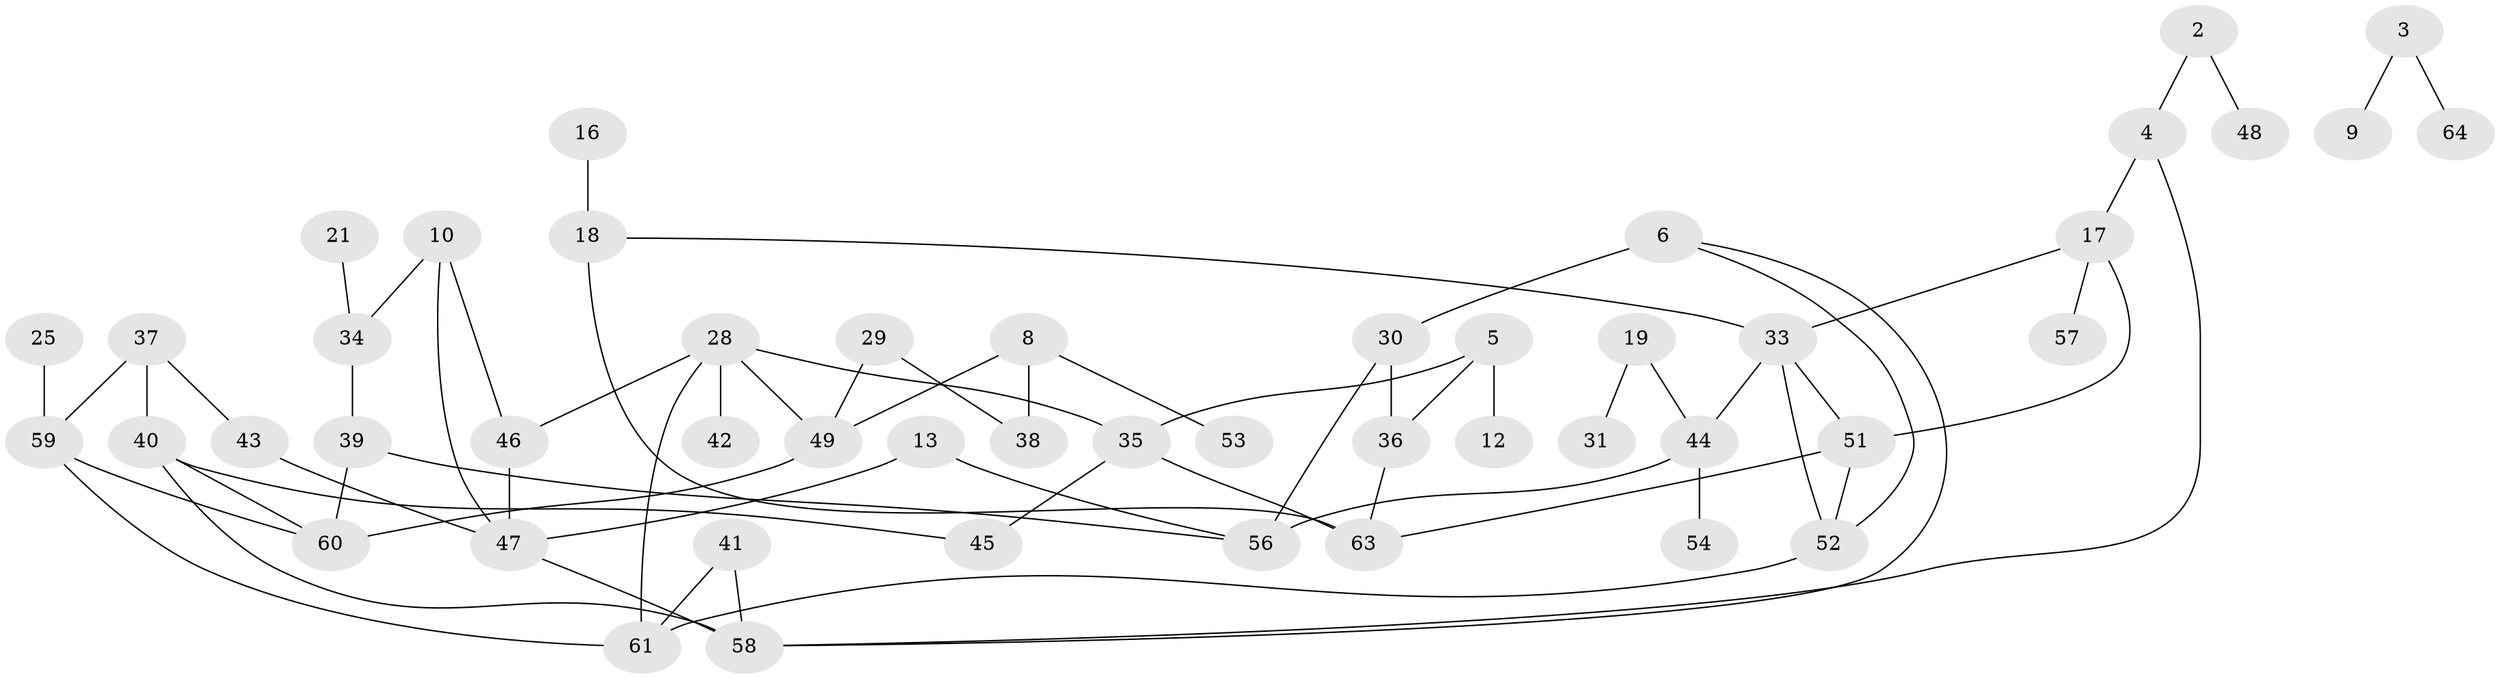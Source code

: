 // original degree distribution, {1: 0.25471698113207547, 0: 0.11320754716981132, 4: 0.12264150943396226, 2: 0.25471698113207547, 3: 0.20754716981132076, 5: 0.04716981132075472}
// Generated by graph-tools (version 1.1) at 2025/35/03/04/25 23:35:58]
// undirected, 49 vertices, 67 edges
graph export_dot {
  node [color=gray90,style=filled];
  2;
  3;
  4;
  5;
  6;
  8;
  9;
  10;
  12;
  13;
  16;
  17;
  18;
  19;
  21;
  25;
  28;
  29;
  30;
  31;
  33;
  34;
  35;
  36;
  37;
  38;
  39;
  40;
  41;
  42;
  43;
  44;
  45;
  46;
  47;
  48;
  49;
  51;
  52;
  53;
  54;
  56;
  57;
  58;
  59;
  60;
  61;
  63;
  64;
  2 -- 4 [weight=1.0];
  2 -- 48 [weight=1.0];
  3 -- 9 [weight=1.0];
  3 -- 64 [weight=1.0];
  4 -- 17 [weight=1.0];
  4 -- 58 [weight=1.0];
  5 -- 12 [weight=1.0];
  5 -- 35 [weight=1.0];
  5 -- 36 [weight=1.0];
  6 -- 30 [weight=2.0];
  6 -- 52 [weight=1.0];
  6 -- 58 [weight=1.0];
  8 -- 38 [weight=1.0];
  8 -- 49 [weight=1.0];
  8 -- 53 [weight=1.0];
  10 -- 34 [weight=1.0];
  10 -- 46 [weight=1.0];
  10 -- 47 [weight=1.0];
  13 -- 47 [weight=1.0];
  13 -- 56 [weight=1.0];
  16 -- 18 [weight=1.0];
  17 -- 33 [weight=1.0];
  17 -- 51 [weight=1.0];
  17 -- 57 [weight=1.0];
  18 -- 33 [weight=1.0];
  18 -- 63 [weight=2.0];
  19 -- 31 [weight=1.0];
  19 -- 44 [weight=1.0];
  21 -- 34 [weight=1.0];
  25 -- 59 [weight=1.0];
  28 -- 35 [weight=1.0];
  28 -- 42 [weight=1.0];
  28 -- 46 [weight=1.0];
  28 -- 49 [weight=1.0];
  28 -- 61 [weight=1.0];
  29 -- 38 [weight=1.0];
  29 -- 49 [weight=1.0];
  30 -- 36 [weight=1.0];
  30 -- 56 [weight=1.0];
  33 -- 44 [weight=1.0];
  33 -- 51 [weight=1.0];
  33 -- 52 [weight=1.0];
  34 -- 39 [weight=1.0];
  35 -- 45 [weight=1.0];
  35 -- 63 [weight=1.0];
  36 -- 63 [weight=1.0];
  37 -- 40 [weight=1.0];
  37 -- 43 [weight=1.0];
  37 -- 59 [weight=1.0];
  39 -- 56 [weight=1.0];
  39 -- 60 [weight=1.0];
  40 -- 45 [weight=1.0];
  40 -- 58 [weight=1.0];
  40 -- 60 [weight=1.0];
  41 -- 58 [weight=1.0];
  41 -- 61 [weight=1.0];
  43 -- 47 [weight=1.0];
  44 -- 54 [weight=1.0];
  44 -- 56 [weight=2.0];
  46 -- 47 [weight=1.0];
  47 -- 58 [weight=1.0];
  49 -- 60 [weight=1.0];
  51 -- 52 [weight=1.0];
  51 -- 63 [weight=1.0];
  52 -- 61 [weight=1.0];
  59 -- 60 [weight=1.0];
  59 -- 61 [weight=1.0];
}
